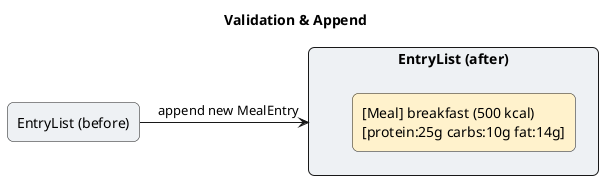 @startuml
title Validation & Append

skinparam shadowing false
skinparam defaultFontName Arial
skinparam rectangle {
  RoundCorner 12
  FontSize 14
}

rectangle "EntryList (before)" as BEFORE #EEF1F4

rectangle "EntryList (after)" as AFTER #EEF1F4 {
  rectangle "[Meal] breakfast (500 kcal) \n[protein:25g carbs:10g fat:14g]" as ITEM #FFF2CC
}

BEFORE -right-> AFTER : append new MealEntry
@enduml
